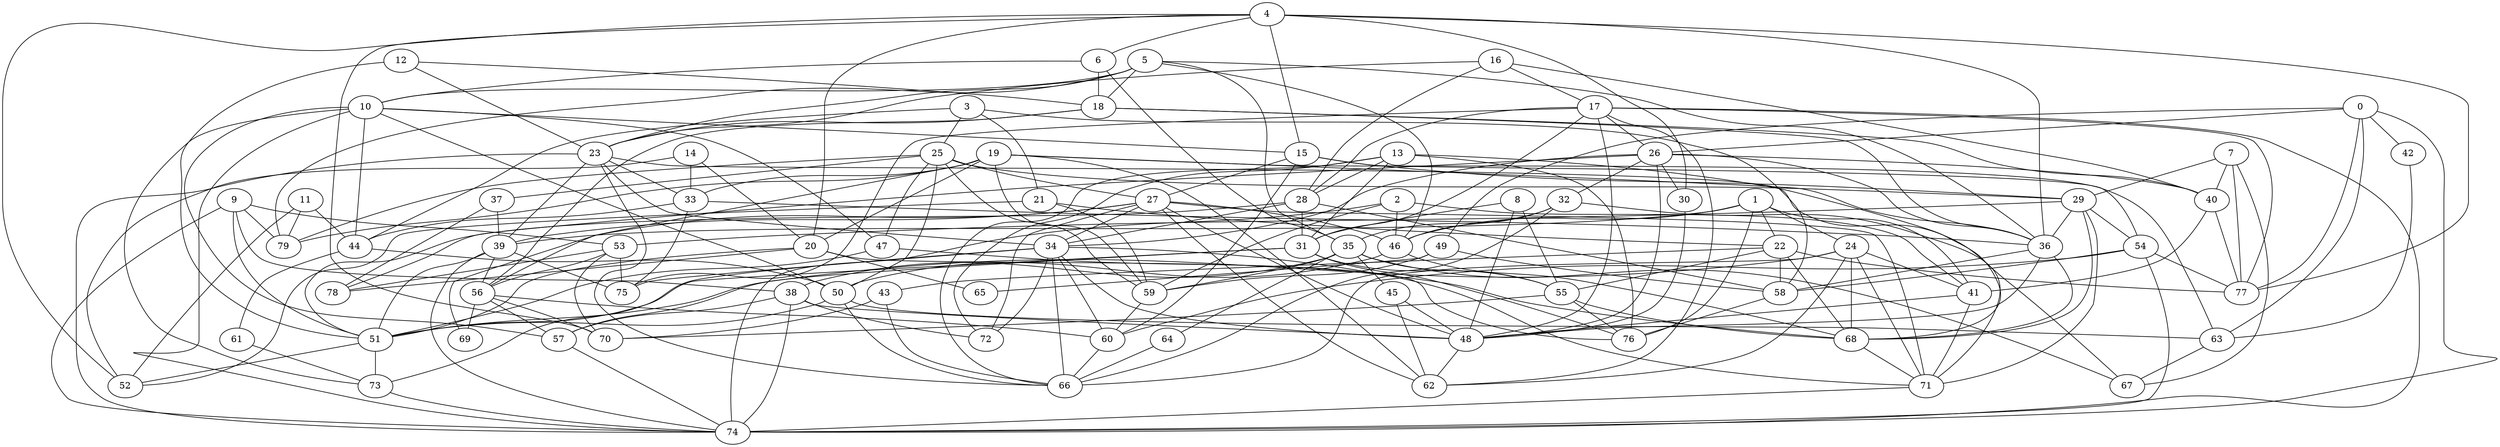strict graph "" {
	0	[w=-13];
	26	[w=3];
	0 -- 26	[w=-7];
	42	[w=3];
	0 -- 42	[w=-12];
	49	[w=7];
	0 -- 49	[w=11];
	63	[w=-5];
	0 -- 63	[w=5];
	74	[w=-3];
	0 -- 74	[w=10];
	77	[w=-2];
	0 -- 77	[w=-16];
	1	[w=-16];
	22	[w=-6];
	1 -- 22	[w=-5];
	24	[w=-6];
	1 -- 24	[w=16];
	39	[w=16];
	1 -- 39	[w=13];
	41	[w=-2];
	1 -- 41	[w=6];
	46	[w=5];
	1 -- 46	[w=14];
	76	[w=-15];
	1 -- 76	[w=8];
	2	[w=6];
	2 -- 41	[w=-9];
	2 -- 46	[w=11];
	59	[w=-16];
	2 -- 59	[w=2];
	2 -- 74	[w=6];
	3	[w=-8];
	21	[w=3];
	3 -- 21	[w=16];
	25	[w=-16];
	3 -- 25	[w=-6];
	44	[w=15];
	3 -- 44	[w=9];
	58	[w=-5];
	3 -- 58	[w=2];
	4	[w=6];
	6	[w=-2];
	4 -- 6	[w=11];
	15	[w=-11];
	4 -- 15	[w=15];
	20	[w=-8];
	4 -- 20	[w=9];
	30	[w=-11];
	4 -- 30	[w=5];
	36	[w=-5];
	4 -- 36	[w=7];
	52	[w=4];
	4 -- 52	[w=15];
	70	[w=-10];
	4 -- 70	[w=14];
	4 -- 77	[w=4];
	5	[w=9];
	10	[w=-14];
	5 -- 10	[w=-16];
	18	[w=-7];
	5 -- 18	[w=10];
	23	[w=-16];
	5 -- 23	[w=-9];
	35	[w=9];
	5 -- 35	[w=-15];
	5 -- 36	[w=-3];
	5 -- 46	[w=13];
	79	[w=-6];
	5 -- 79	[w=10];
	6 -- 10	[w=11];
	6 -- 18	[w=9];
	6 -- 35	[w=11];
	7	[w=-12];
	29	[w=4];
	7 -- 29	[w=-4];
	40	[w=5];
	7 -- 40	[w=16];
	67	[w=11];
	7 -- 67	[w=15];
	7 -- 77	[w=14];
	8	[w=-11];
	31	[w=-10];
	8 -- 31	[w=3];
	48	[w=14];
	8 -- 48	[w=11];
	55	[w=8];
	8 -- 55	[w=-4];
	9	[w=4];
	38	[w=-16];
	9 -- 38	[w=6];
	51	[w=11];
	9 -- 51	[w=4];
	53	[w=-3];
	9 -- 53	[w=13];
	9 -- 74	[w=-5];
	9 -- 79	[w=-4];
	10 -- 15	[w=-8];
	10 -- 44	[w=-15];
	47	[w=-15];
	10 -- 47	[w=-7];
	50	[w=2];
	10 -- 50	[w=7];
	57	[w=9];
	10 -- 57	[w=3];
	73	[w=-11];
	10 -- 73	[w=7];
	10 -- 74	[w=5];
	11	[w=4];
	11 -- 44	[w=-13];
	11 -- 52	[w=-12];
	11 -- 79	[w=-11];
	12	[w=-6];
	12 -- 18	[w=-10];
	12 -- 23	[w=-2];
	12 -- 51	[w=3];
	13	[w=8];
	28	[w=-3];
	13 -- 28	[w=2];
	13 -- 31	[w=-13];
	66	[w=-13];
	13 -- 66	[w=-9];
	68	[w=4];
	13 -- 68	[w=10];
	72	[w=-12];
	13 -- 72	[w=4];
	13 -- 76	[w=-5];
	14	[w=-11];
	14 -- 20	[w=7];
	33	[w=-13];
	14 -- 33	[w=11];
	14 -- 52	[w=9];
	27	[w=-2];
	15 -- 27	[w=-12];
	15 -- 29	[w=3];
	54	[w=7];
	15 -- 54	[w=7];
	60	[w=16];
	15 -- 60	[w=14];
	16	[w=3];
	17	[w=14];
	16 -- 17	[w=5];
	16 -- 23	[w=-12];
	16 -- 28	[w=9];
	16 -- 40	[w=-11];
	17 -- 26	[w=-5];
	17 -- 28	[w=-6];
	17 -- 31	[w=8];
	17 -- 48	[w=3];
	62	[w=11];
	17 -- 62	[w=-11];
	17 -- 74	[w=-11];
	75	[w=-16];
	17 -- 75	[w=13];
	17 -- 77	[w=10];
	18 -- 23	[w=-9];
	18 -- 36	[w=-3];
	18 -- 40	[w=-13];
	56	[w=-12];
	18 -- 56	[w=9];
	19	[w=2];
	19 -- 20	[w=-9];
	19 -- 33	[w=-7];
	19 -- 36	[w=-3];
	19 -- 56	[w=13];
	19 -- 59	[w=-13];
	19 -- 62	[w=-6];
	19 -- 63	[w=-13];
	19 -- 79	[w=-10];
	20 -- 51	[w=-4];
	65	[w=-15];
	20 -- 65	[w=-2];
	20 -- 76	[w=-15];
	78	[w=12];
	20 -- 78	[w=8];
	21 -- 22	[w=4];
	21 -- 52	[w=-2];
	21 -- 59	[w=-7];
	43	[w=12];
	22 -- 43	[w=2];
	22 -- 55	[w=-12];
	22 -- 58	[w=13];
	22 -- 68	[w=11];
	22 -- 77	[w=3];
	23 -- 33	[w=-10];
	34	[w=-15];
	23 -- 34	[w=8];
	23 -- 39	[w=-10];
	23 -- 66	[w=2];
	23 -- 67	[w=12];
	23 -- 74	[w=-4];
	24 -- 41	[w=-10];
	24 -- 51	[w=-4];
	24 -- 62	[w=14];
	24 -- 66	[w=-7];
	24 -- 68	[w=14];
	71	[w=-4];
	24 -- 71	[w=-4];
	25 -- 27	[w=-11];
	25 -- 29	[w=-6];
	37	[w=11];
	25 -- 37	[w=12];
	25 -- 47	[w=-3];
	25 -- 50	[w=5];
	25 -- 59	[w=10];
	25 -- 79	[w=-16];
	26 -- 30	[w=9];
	32	[w=16];
	26 -- 32	[w=-12];
	26 -- 34	[w=15];
	26 -- 36	[w=12];
	26 -- 40	[w=-11];
	26 -- 48	[w=5];
	26 -- 78	[w=15];
	27 -- 34	[w=10];
	27 -- 39	[w=-9];
	27 -- 46	[w=-10];
	27 -- 48	[w=-12];
	27 -- 62	[w=-15];
	69	[w=16];
	27 -- 69	[w=-12];
	27 -- 71	[w=12];
	27 -- 72	[w=-15];
	28 -- 31	[w=2];
	28 -- 34	[w=-2];
	28 -- 51	[w=10];
	28 -- 58	[w=-10];
	29 -- 36	[w=13];
	29 -- 53	[w=-9];
	29 -- 54	[w=-14];
	29 -- 68	[w=6];
	29 -- 71	[w=13];
	30 -- 48	[w=-6];
	31 -- 51	[w=8];
	31 -- 55	[w=-3];
	31 -- 57	[w=15];
	31 -- 76	[w=-5];
	32 -- 35	[w=-15];
	32 -- 46	[w=12];
	32 -- 66	[w=14];
	32 -- 71	[w=16];
	33 -- 36	[w=7];
	33 -- 44	[w=7];
	33 -- 75	[w=-16];
	34 -- 48	[w=16];
	34 -- 60	[w=15];
	34 -- 66	[w=-4];
	34 -- 71	[w=5];
	34 -- 72	[w=-13];
	34 -- 73	[w=4];
	34 -- 75	[w=-15];
	35 -- 38	[w=10];
	45	[w=-8];
	35 -- 45	[w=4];
	35 -- 55	[w=9];
	35 -- 59	[w=-13];
	64	[w=3];
	35 -- 64	[w=-12];
	35 -- 67	[w=-16];
	36 -- 48	[w=-10];
	36 -- 58	[w=15];
	36 -- 68	[w=14];
	37 -- 39	[w=14];
	37 -- 78	[w=11];
	38 -- 48	[w=-10];
	38 -- 57	[w=9];
	38 -- 72	[w=-8];
	38 -- 74	[w=-8];
	39 -- 51	[w=-11];
	39 -- 56	[w=-9];
	39 -- 74	[w=-16];
	39 -- 75	[w=5];
	40 -- 41	[w=-12];
	40 -- 77	[w=-7];
	41 -- 48	[w=14];
	41 -- 71	[w=2];
	42 -- 63	[w=-5];
	43 -- 66	[w=-5];
	43 -- 70	[w=-3];
	44 -- 50	[w=-10];
	61	[w=6];
	44 -- 61	[w=6];
	45 -- 48	[w=3];
	45 -- 62	[w=-12];
	46 -- 50	[w=-13];
	46 -- 68	[w=2];
	47 -- 51	[w=10];
	47 -- 68	[w=-10];
	48 -- 62	[w=13];
	49 -- 58	[w=3];
	49 -- 59	[w=-5];
	49 -- 65	[w=-6];
	50 -- 51	[w=-3];
	50 -- 63	[w=11];
	50 -- 66	[w=8];
	51 -- 52	[w=16];
	51 -- 73	[w=-8];
	53 -- 56	[w=-14];
	53 -- 70	[w=-3];
	53 -- 75	[w=-6];
	53 -- 78	[w=-4];
	54 -- 58	[w=16];
	54 -- 60	[w=-3];
	54 -- 74	[w=-9];
	54 -- 77	[w=3];
	55 -- 68	[w=-9];
	55 -- 70	[w=-10];
	55 -- 76	[w=13];
	56 -- 57	[w=7];
	56 -- 60	[w=-16];
	56 -- 69	[w=-10];
	56 -- 70	[w=10];
	57 -- 74	[w=15];
	58 -- 76	[w=4];
	59 -- 60	[w=-12];
	60 -- 66	[w=-12];
	61 -- 73	[w=9];
	63 -- 67	[w=-6];
	64 -- 66	[w=-14];
	68 -- 71	[w=-10];
	71 -- 74	[w=10];
	73 -- 74	[w=15];
}
